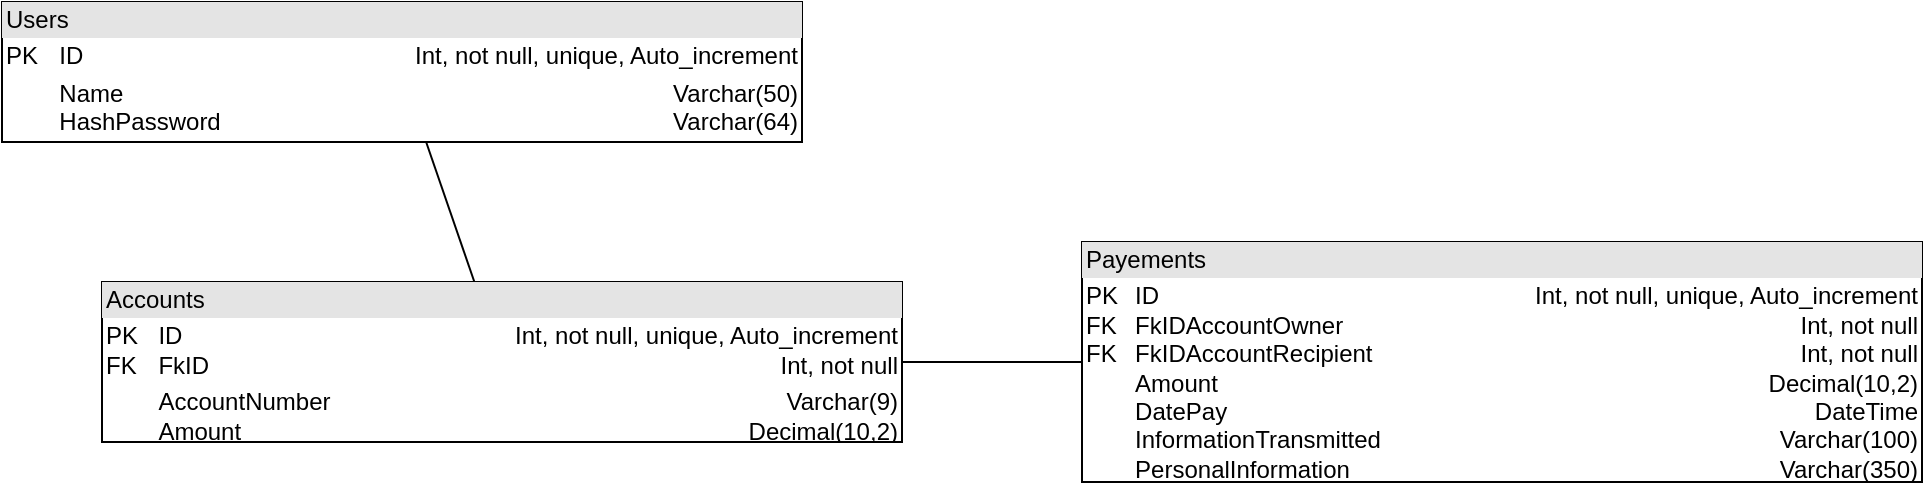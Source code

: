 <mxfile version="14.6.11" type="device"><diagram id="3pLnXV9nPRSaNB8-7Qsw" name="Page-1"><mxGraphModel dx="1422" dy="782" grid="1" gridSize="10" guides="1" tooltips="1" connect="1" arrows="1" fold="1" page="1" pageScale="1" pageWidth="827" pageHeight="1169" math="0" shadow="0"><root><mxCell id="0"/><mxCell id="1" parent="0"/><mxCell id="O0_SuviqQlOppssg6gzN-14" value="&lt;div style=&quot;box-sizing: border-box ; width: 100% ; background: #e4e4e4 ; padding: 2px&quot;&gt;Users&lt;/div&gt;&lt;table style=&quot;width: 100% ; font-size: 1em&quot; cellpadding=&quot;2&quot; cellspacing=&quot;0&quot;&gt;&lt;tbody&gt;&lt;tr&gt;&lt;td&gt;PK&lt;/td&gt;&lt;td&gt;ID&lt;/td&gt;&lt;td style=&quot;text-align: right&quot;&gt;Int, not null, unique, Auto_increment&lt;/td&gt;&lt;/tr&gt;&lt;tr&gt;&lt;td&gt;&lt;br&gt;&lt;/td&gt;&lt;td&gt;Name&lt;br&gt;HashPassword&lt;/td&gt;&lt;td style=&quot;text-align: right&quot;&gt;Varchar(50)&lt;br&gt;Varchar(64)&lt;/td&gt;&lt;/tr&gt;&lt;tr&gt;&lt;td&gt;&lt;/td&gt;&lt;td&gt;&lt;br&gt;&lt;/td&gt;&lt;td style=&quot;text-align: right&quot;&gt;&lt;br&gt;&lt;/td&gt;&lt;/tr&gt;&lt;/tbody&gt;&lt;/table&gt;" style="verticalAlign=top;align=left;overflow=fill;html=1;" parent="1" vertex="1"><mxGeometry x="20" y="300" width="400" height="70" as="geometry"/></mxCell><mxCell id="O0_SuviqQlOppssg6gzN-15" value="&lt;div style=&quot;box-sizing: border-box ; width: 100% ; background: #e4e4e4 ; padding: 2px&quot;&gt;Payements&lt;/div&gt;&lt;table style=&quot;width: 100% ; font-size: 1em&quot; cellpadding=&quot;2&quot; cellspacing=&quot;0&quot;&gt;&lt;tbody&gt;&lt;tr&gt;&lt;td&gt;PK&lt;br&gt;FK&lt;br&gt;FK&lt;br&gt;&lt;br&gt;&lt;br&gt;&lt;br&gt;&lt;br&gt;&lt;/td&gt;&lt;td&gt;ID&lt;br&gt;FkIDAccountOwner&lt;br&gt;FkIDAccountRecipient&lt;br&gt;Amount&lt;br&gt;DatePay&lt;br&gt;InformationTransmitted&lt;br&gt;PersonalInformation&lt;/td&gt;&lt;td style=&quot;text-align: right&quot;&gt;Int, not null, unique, Auto_increment&lt;br&gt;Int, not null&lt;br&gt;Int, not null&lt;br&gt;Decimal(10,2)&lt;br&gt;DateTime&lt;br&gt;Varchar(100)&lt;br&gt;Varchar(350)&lt;/td&gt;&lt;/tr&gt;&lt;tr&gt;&lt;td&gt;&lt;br&gt;&lt;br&gt;&lt;br&gt;&lt;/td&gt;&lt;td&gt;&lt;br&gt;&lt;/td&gt;&lt;td style=&quot;text-align: right&quot;&gt;&lt;br&gt;&lt;/td&gt;&lt;/tr&gt;&lt;tr&gt;&lt;td&gt;&lt;/td&gt;&lt;td&gt;&lt;br&gt;&lt;/td&gt;&lt;td&gt;&lt;div style=&quot;text-align: right&quot;&gt;&lt;br&gt;&lt;/div&gt;&lt;/td&gt;&lt;/tr&gt;&lt;/tbody&gt;&lt;/table&gt;" style="verticalAlign=top;align=left;overflow=fill;html=1;" parent="1" vertex="1"><mxGeometry x="560" y="420" width="420" height="120" as="geometry"/></mxCell><mxCell id="O0_SuviqQlOppssg6gzN-17" value="" style="endArrow=none;html=1;" parent="1" source="O0_SuviqQlOppssg6gzN-14" target="m5RJK7PHM0sPomiNfsDp-1" edge="1"><mxGeometry width="50" height="50" relative="1" as="geometry"><mxPoint x="470" y="360" as="sourcePoint"/><mxPoint x="520" y="310" as="targetPoint"/></mxGeometry></mxCell><mxCell id="m5RJK7PHM0sPomiNfsDp-1" value="&lt;div style=&quot;box-sizing: border-box ; width: 100% ; background: #e4e4e4 ; padding: 2px&quot;&gt;Accounts&lt;/div&gt;&lt;table style=&quot;width: 100% ; font-size: 1em&quot; cellpadding=&quot;2&quot; cellspacing=&quot;0&quot;&gt;&lt;tbody&gt;&lt;tr&gt;&lt;td&gt;PK&lt;br&gt;FK&lt;/td&gt;&lt;td&gt;ID&lt;br&gt;FkID&lt;/td&gt;&lt;td style=&quot;text-align: right&quot;&gt;Int, not null, unique, Auto_increment&lt;br&gt;Int, not null&lt;/td&gt;&lt;/tr&gt;&lt;tr&gt;&lt;td&gt;&lt;br&gt;&lt;/td&gt;&lt;td&gt;AccountNumber&lt;br&gt;Amount&lt;/td&gt;&lt;td style=&quot;text-align: right&quot;&gt;Varchar(9)&lt;br&gt;Decimal(10,2)&lt;/td&gt;&lt;/tr&gt;&lt;tr&gt;&lt;td&gt;&lt;/td&gt;&lt;td&gt;&lt;br&gt;&lt;/td&gt;&lt;td style=&quot;text-align: right&quot;&gt;&lt;br&gt;&lt;/td&gt;&lt;/tr&gt;&lt;/tbody&gt;&lt;/table&gt;" style="verticalAlign=top;align=left;overflow=fill;html=1;" parent="1" vertex="1"><mxGeometry x="70" y="440" width="400" height="80" as="geometry"/></mxCell><mxCell id="m5RJK7PHM0sPomiNfsDp-2" value="" style="endArrow=none;html=1;" parent="1" source="m5RJK7PHM0sPomiNfsDp-1" target="O0_SuviqQlOppssg6gzN-15" edge="1"><mxGeometry width="50" height="50" relative="1" as="geometry"><mxPoint x="414" y="550" as="sourcePoint"/><mxPoint x="481.5" y="600" as="targetPoint"/><Array as="points"/></mxGeometry></mxCell></root></mxGraphModel></diagram></mxfile>